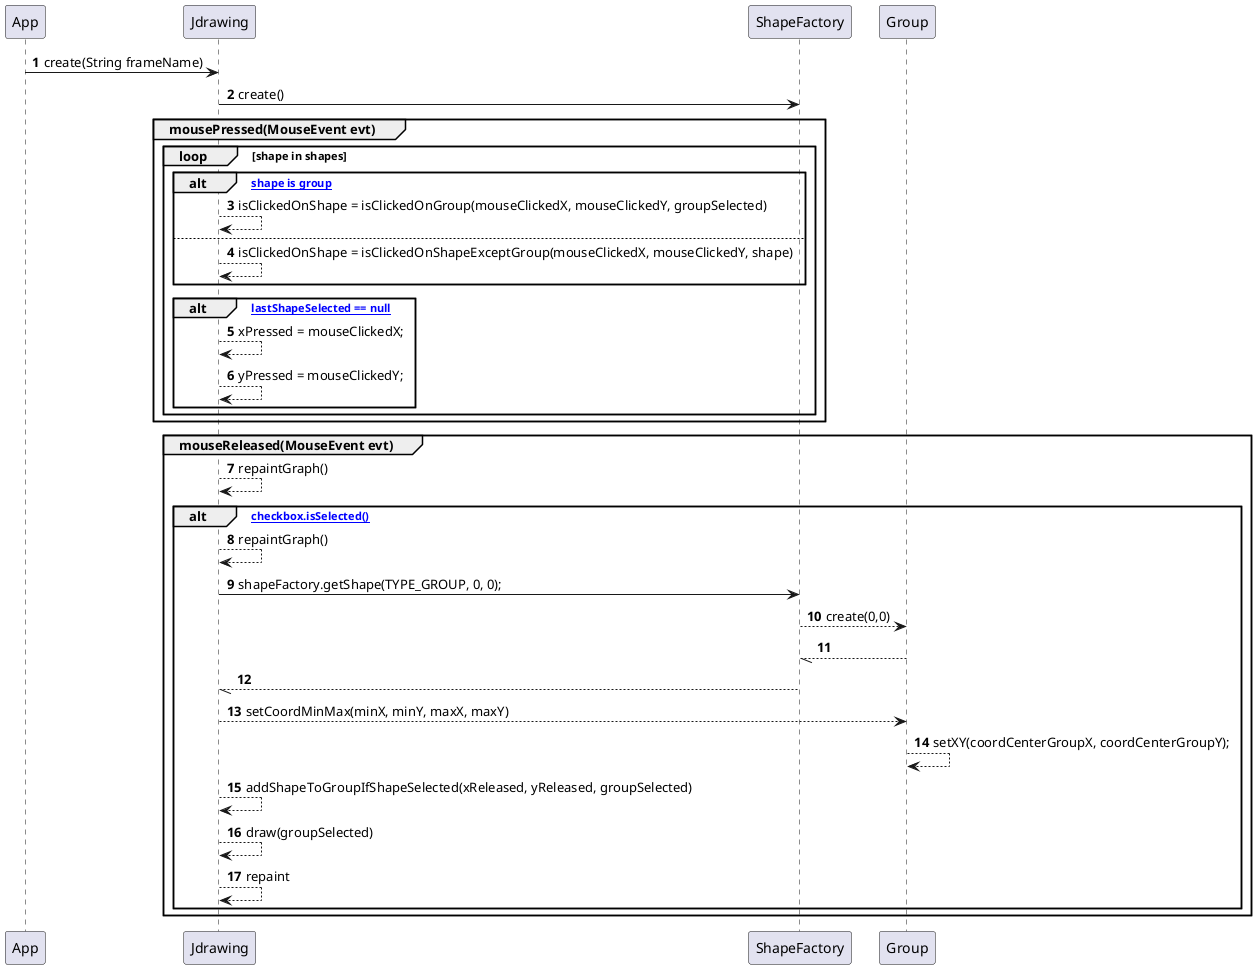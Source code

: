 @startuml
'https://plantuml.com/sequence-diagram

autonumber

App -> Jdrawing: create(String frameName)
Jdrawing -> ShapeFactory: create()
group mousePressed(MouseEvent evt)
    loop shape in shapes
        alt [condition shape is group]
            Jdrawing --> Jdrawing: isClickedOnShape = isClickedOnGroup(mouseClickedX, mouseClickedY, groupSelected)
        else
            Jdrawing --> Jdrawing: isClickedOnShape = isClickedOnShapeExceptGroup(mouseClickedX, mouseClickedY, shape)
        end
        alt [condition lastShapeSelected == null]
            Jdrawing --> Jdrawing: xPressed = mouseClickedX;
            Jdrawing --> Jdrawing: yPressed = mouseClickedY;
        end
    end loop
end group

group mouseReleased(MouseEvent evt)
    Jdrawing --> Jdrawing: repaintGraph()
    alt [condition checkbox.isSelected()]
        Jdrawing --> Jdrawing: repaintGraph()
        Jdrawing -> ShapeFactory: shapeFactory.getShape(TYPE_GROUP, 0, 0);
        ShapeFactory --> Group: create(0,0)
        ShapeFactory \\-- Group
        Jdrawing \\-- ShapeFactory
        Jdrawing --> Group: setCoordMinMax(minX, minY, maxX, maxY)
        Group --> Group: setXY(coordCenterGroupX, coordCenterGroupY);
        Jdrawing --> Jdrawing: addShapeToGroupIfShapeSelected(xReleased, yReleased, groupSelected)
        Jdrawing --> Jdrawing: draw(groupSelected)
        Jdrawing --> Jdrawing: repaint
    end


    end group

@enduml